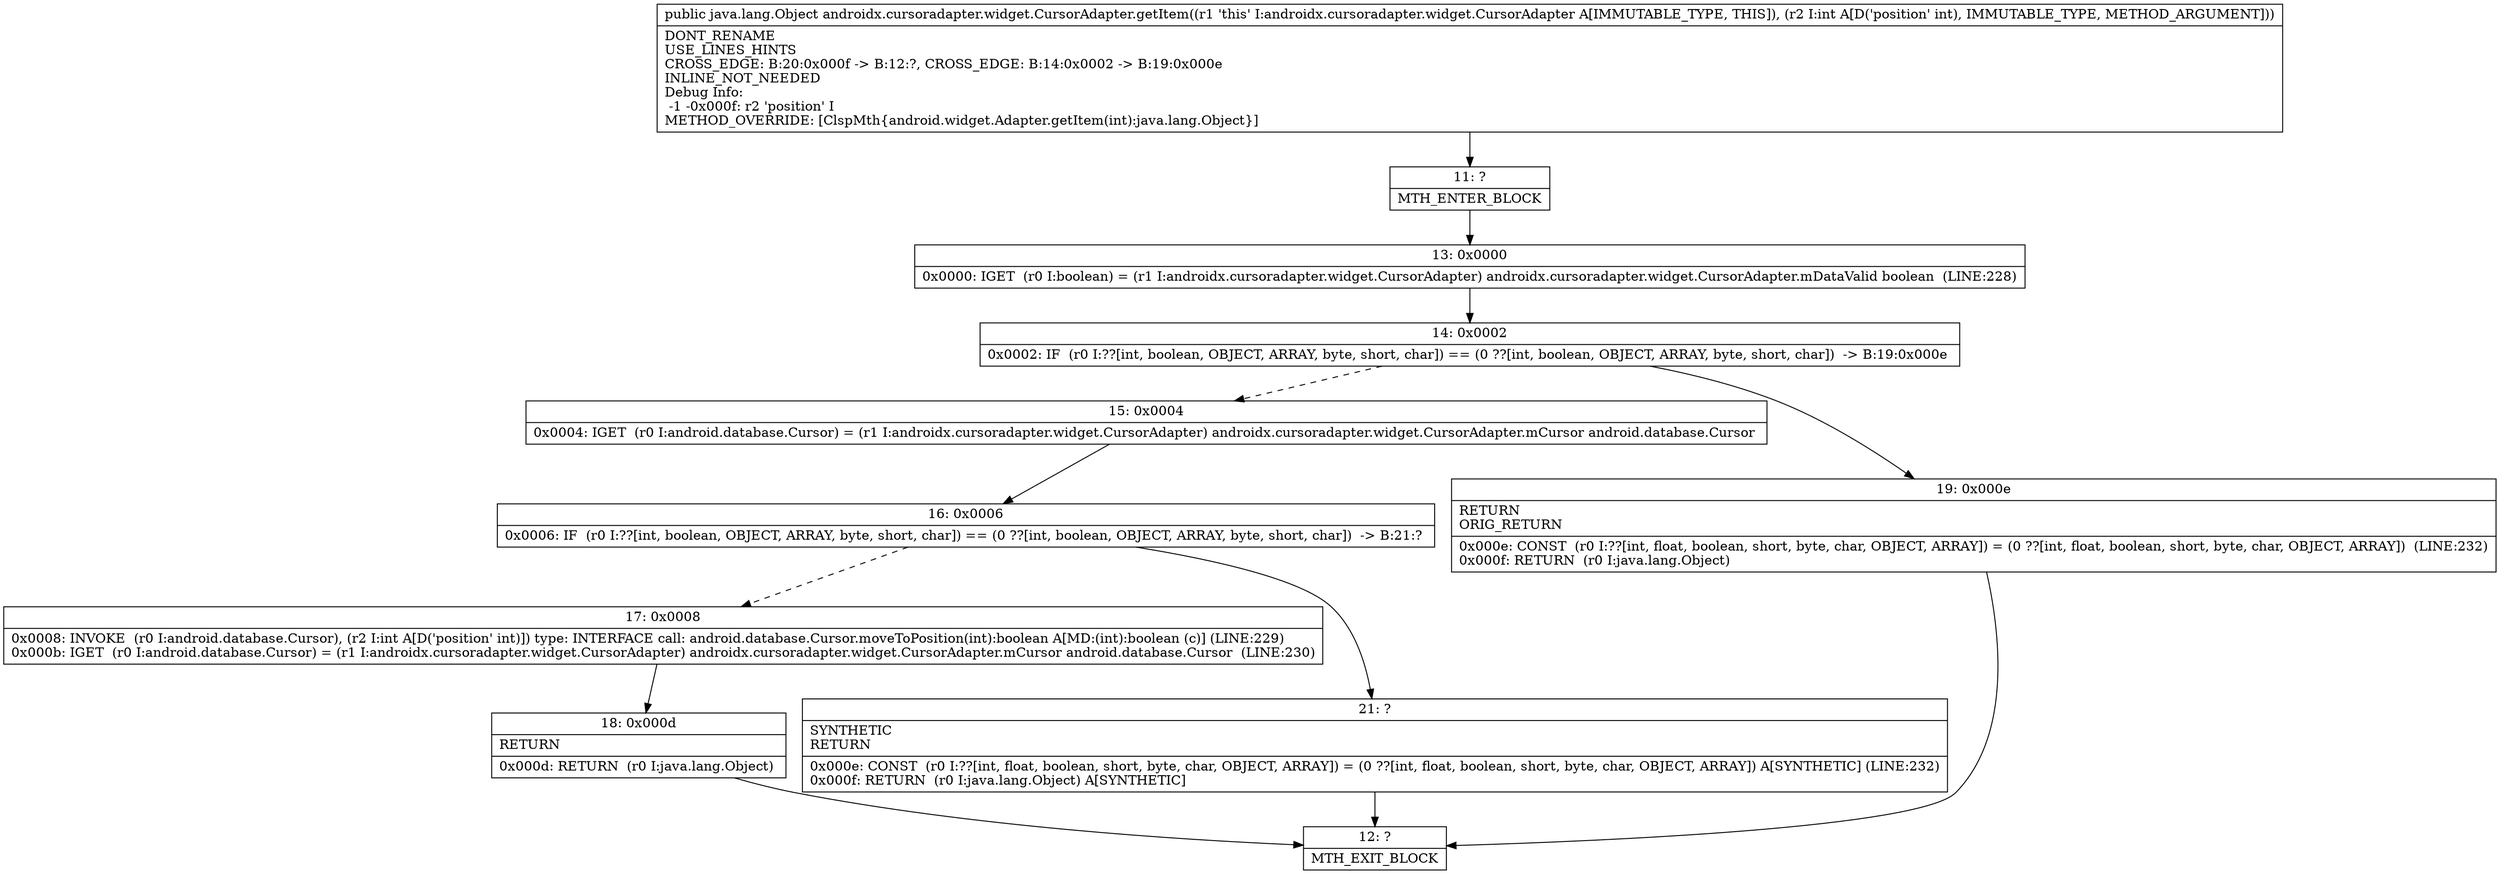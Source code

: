 digraph "CFG forandroidx.cursoradapter.widget.CursorAdapter.getItem(I)Ljava\/lang\/Object;" {
Node_11 [shape=record,label="{11\:\ ?|MTH_ENTER_BLOCK\l}"];
Node_13 [shape=record,label="{13\:\ 0x0000|0x0000: IGET  (r0 I:boolean) = (r1 I:androidx.cursoradapter.widget.CursorAdapter) androidx.cursoradapter.widget.CursorAdapter.mDataValid boolean  (LINE:228)\l}"];
Node_14 [shape=record,label="{14\:\ 0x0002|0x0002: IF  (r0 I:??[int, boolean, OBJECT, ARRAY, byte, short, char]) == (0 ??[int, boolean, OBJECT, ARRAY, byte, short, char])  \-\> B:19:0x000e \l}"];
Node_15 [shape=record,label="{15\:\ 0x0004|0x0004: IGET  (r0 I:android.database.Cursor) = (r1 I:androidx.cursoradapter.widget.CursorAdapter) androidx.cursoradapter.widget.CursorAdapter.mCursor android.database.Cursor \l}"];
Node_16 [shape=record,label="{16\:\ 0x0006|0x0006: IF  (r0 I:??[int, boolean, OBJECT, ARRAY, byte, short, char]) == (0 ??[int, boolean, OBJECT, ARRAY, byte, short, char])  \-\> B:21:? \l}"];
Node_17 [shape=record,label="{17\:\ 0x0008|0x0008: INVOKE  (r0 I:android.database.Cursor), (r2 I:int A[D('position' int)]) type: INTERFACE call: android.database.Cursor.moveToPosition(int):boolean A[MD:(int):boolean (c)] (LINE:229)\l0x000b: IGET  (r0 I:android.database.Cursor) = (r1 I:androidx.cursoradapter.widget.CursorAdapter) androidx.cursoradapter.widget.CursorAdapter.mCursor android.database.Cursor  (LINE:230)\l}"];
Node_18 [shape=record,label="{18\:\ 0x000d|RETURN\l|0x000d: RETURN  (r0 I:java.lang.Object) \l}"];
Node_12 [shape=record,label="{12\:\ ?|MTH_EXIT_BLOCK\l}"];
Node_21 [shape=record,label="{21\:\ ?|SYNTHETIC\lRETURN\l|0x000e: CONST  (r0 I:??[int, float, boolean, short, byte, char, OBJECT, ARRAY]) = (0 ??[int, float, boolean, short, byte, char, OBJECT, ARRAY]) A[SYNTHETIC] (LINE:232)\l0x000f: RETURN  (r0 I:java.lang.Object) A[SYNTHETIC]\l}"];
Node_19 [shape=record,label="{19\:\ 0x000e|RETURN\lORIG_RETURN\l|0x000e: CONST  (r0 I:??[int, float, boolean, short, byte, char, OBJECT, ARRAY]) = (0 ??[int, float, boolean, short, byte, char, OBJECT, ARRAY])  (LINE:232)\l0x000f: RETURN  (r0 I:java.lang.Object) \l}"];
MethodNode[shape=record,label="{public java.lang.Object androidx.cursoradapter.widget.CursorAdapter.getItem((r1 'this' I:androidx.cursoradapter.widget.CursorAdapter A[IMMUTABLE_TYPE, THIS]), (r2 I:int A[D('position' int), IMMUTABLE_TYPE, METHOD_ARGUMENT]))  | DONT_RENAME\lUSE_LINES_HINTS\lCROSS_EDGE: B:20:0x000f \-\> B:12:?, CROSS_EDGE: B:14:0x0002 \-\> B:19:0x000e\lINLINE_NOT_NEEDED\lDebug Info:\l  \-1 \-0x000f: r2 'position' I\lMETHOD_OVERRIDE: [ClspMth\{android.widget.Adapter.getItem(int):java.lang.Object\}]\l}"];
MethodNode -> Node_11;Node_11 -> Node_13;
Node_13 -> Node_14;
Node_14 -> Node_15[style=dashed];
Node_14 -> Node_19;
Node_15 -> Node_16;
Node_16 -> Node_17[style=dashed];
Node_16 -> Node_21;
Node_17 -> Node_18;
Node_18 -> Node_12;
Node_21 -> Node_12;
Node_19 -> Node_12;
}

